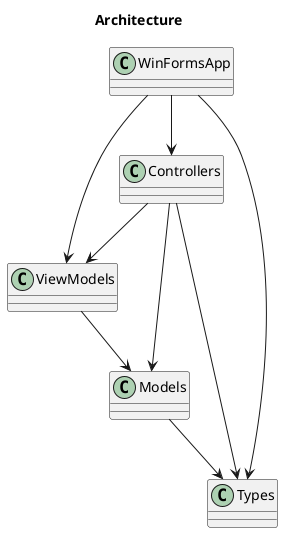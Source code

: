 @startuml Architecture
    title Architecture

WinFormsApp --> Controllers
WinFormsApp --> ViewModels
WinFormsApp --> Types

Controllers --> ViewModels
Controllers --> Models
Controllers --> Types

ViewModels --> Models

Models --> Types

class WinFormsApp{
}

class ViewModels{
}

class Controllers{
}

class Types{
}

class Models{
}

@enduml